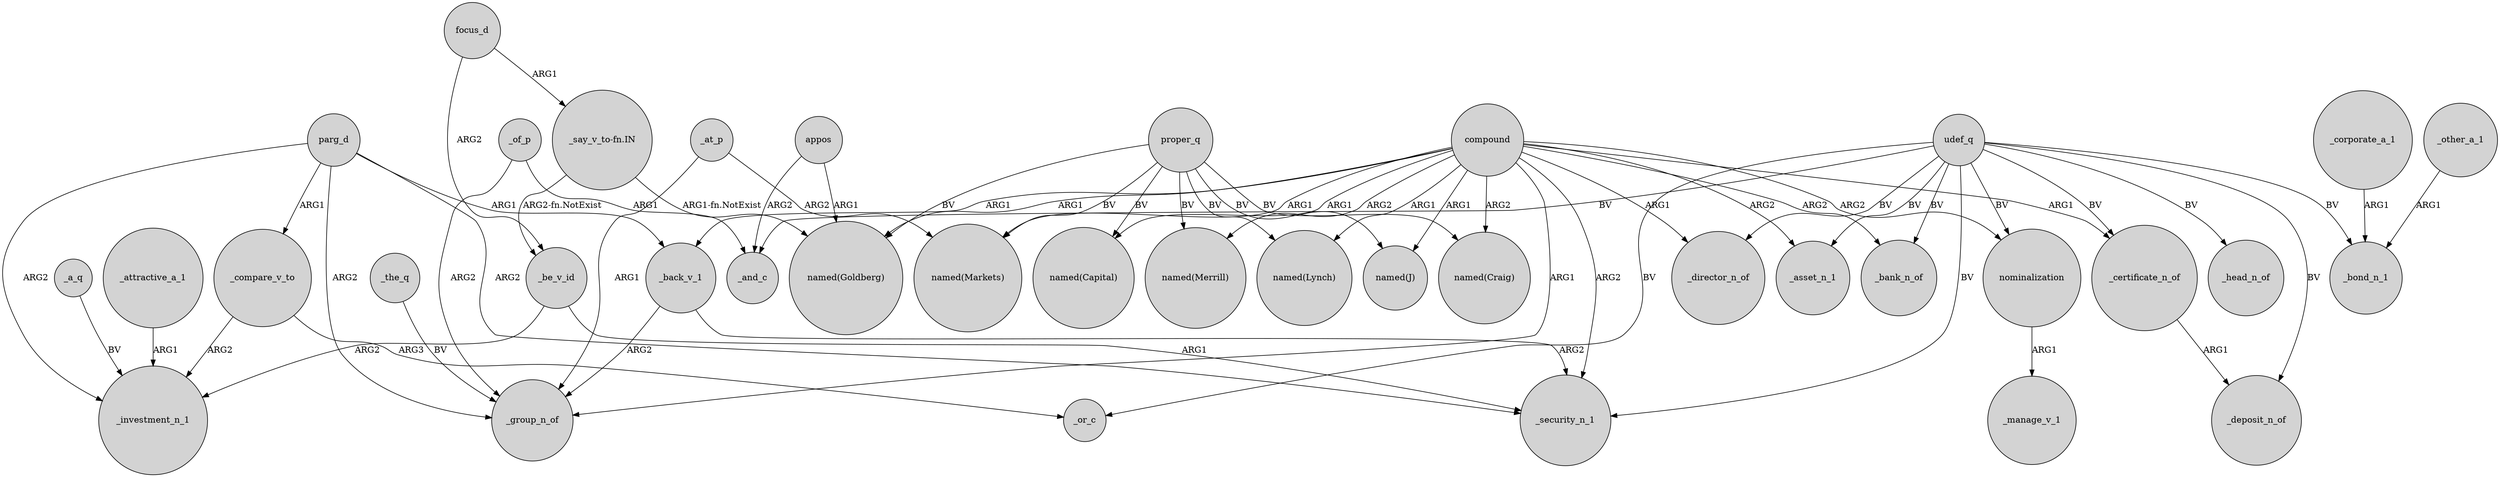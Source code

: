digraph {
	node [shape=circle style=filled]
	focus_d -> _be_v_id [label=ARG2]
	compound -> _certificate_n_of [label=ARG1]
	compound -> "named(Lynch)" [label=ARG1]
	compound -> _bank_n_of [label=ARG2]
	_at_p -> "named(Markets)" [label=ARG2]
	proper_q -> "named(Capital)" [label=BV]
	compound -> "named(Craig)" [label=ARG2]
	proper_q -> "named(Craig)" [label=BV]
	parg_d -> _compare_v_to [label=ARG1]
	parg_d -> _investment_n_1 [label=ARG2]
	_back_v_1 -> _group_n_of [label=ARG2]
	compound -> _security_n_1 [label=ARG2]
	_corporate_a_1 -> _bond_n_1 [label=ARG1]
	proper_q -> "named(Lynch)" [label=BV]
	compound -> _back_v_1 [label=ARG1]
	proper_q -> "named(J)" [label=BV]
	udef_q -> _certificate_n_of [label=BV]
	parg_d -> _security_n_1 [label=ARG2]
	"_say_v_to-fn.IN" -> _be_v_id [label="ARG2-fn.NotExist"]
	parg_d -> _group_n_of [label=ARG2]
	compound -> nominalization [label=ARG2]
	"_say_v_to-fn.IN" -> "named(Goldberg)" [label="ARG1-fn.NotExist"]
	compound -> "named(Merrill)" [label=ARG2]
	_other_a_1 -> _bond_n_1 [label=ARG1]
	_of_p -> _group_n_of [label=ARG2]
	_the_q -> _group_n_of [label=BV]
	_be_v_id -> _security_n_1 [label=ARG1]
	udef_q -> _or_c [label=BV]
	udef_q -> _asset_n_1 [label=BV]
	udef_q -> _director_n_of [label=BV]
	focus_d -> "_say_v_to-fn.IN" [label=ARG1]
	_compare_v_to -> _or_c [label=ARG3]
	udef_q -> _deposit_n_of [label=BV]
	udef_q -> _bond_n_1 [label=BV]
	_certificate_n_of -> _deposit_n_of [label=ARG1]
	compound -> "named(Goldberg)" [label=ARG1]
	appos -> _and_c [label=ARG2]
	compound -> _group_n_of [label=ARG1]
	_at_p -> _group_n_of [label=ARG1]
	_be_v_id -> _investment_n_1 [label=ARG2]
	_a_q -> _investment_n_1 [label=BV]
	udef_q -> _head_n_of [label=BV]
	proper_q -> "named(Goldberg)" [label=BV]
	_of_p -> _and_c [label=ARG1]
	udef_q -> nominalization [label=BV]
	parg_d -> _back_v_1 [label=ARG1]
	appos -> "named(Goldberg)" [label=ARG1]
	proper_q -> "named(Markets)" [label=BV]
	_back_v_1 -> _security_n_1 [label=ARG2]
	proper_q -> "named(Merrill)" [label=BV]
	_attractive_a_1 -> _investment_n_1 [label=ARG1]
	compound -> _director_n_of [label=ARG1]
	udef_q -> _and_c [label=BV]
	compound -> "named(Markets)" [label=ARG1]
	nominalization -> _manage_v_1 [label=ARG1]
	compound -> _asset_n_1 [label=ARG2]
	_compare_v_to -> _investment_n_1 [label=ARG2]
	udef_q -> _bank_n_of [label=BV]
	udef_q -> _security_n_1 [label=BV]
	compound -> "named(J)" [label=ARG1]
	compound -> "named(Capital)" [label=ARG1]
}
